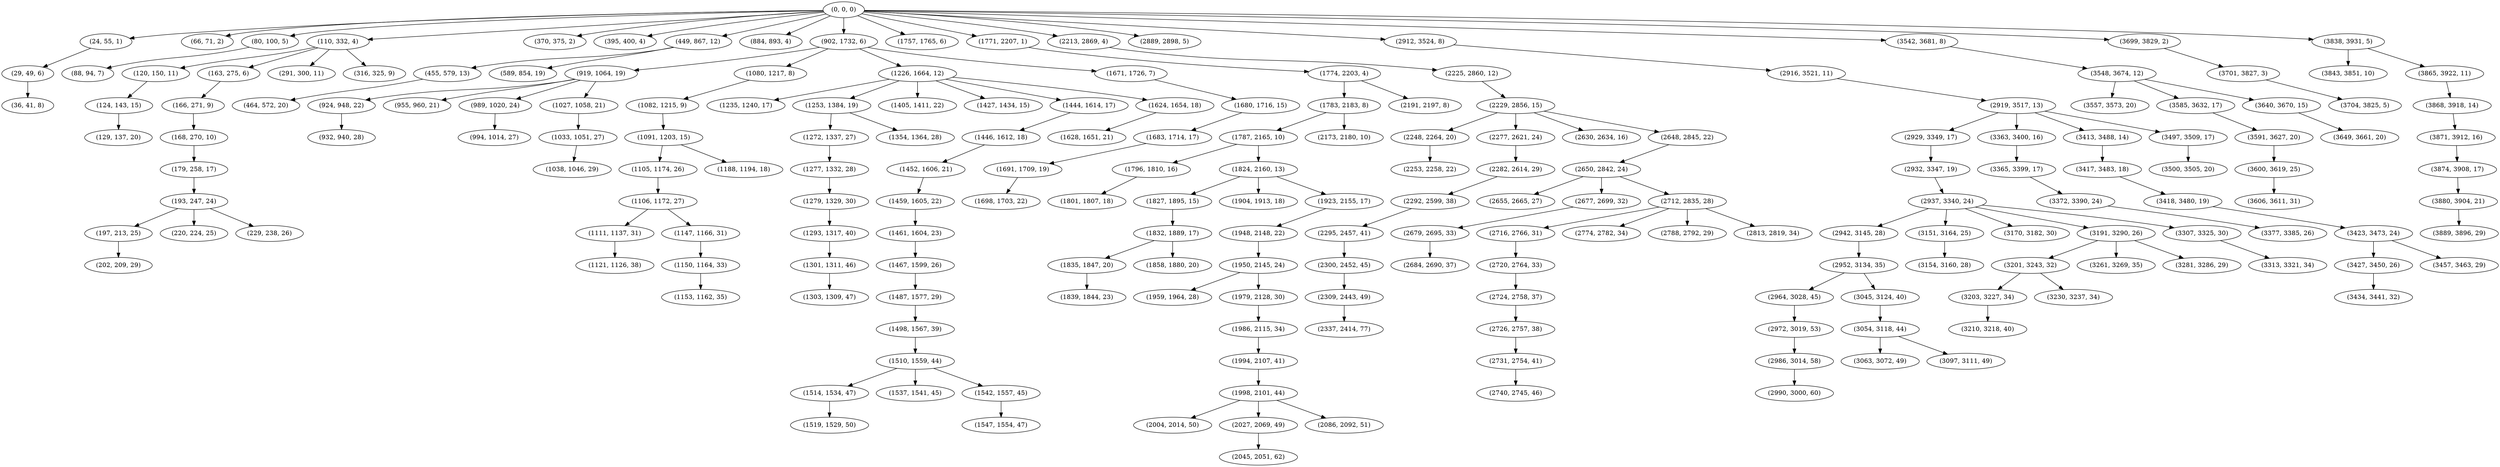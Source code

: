 digraph tree {
    "(0, 0, 0)";
    "(24, 55, 1)";
    "(29, 49, 6)";
    "(36, 41, 8)";
    "(66, 71, 2)";
    "(80, 100, 5)";
    "(88, 94, 7)";
    "(110, 332, 4)";
    "(120, 150, 11)";
    "(124, 143, 15)";
    "(129, 137, 20)";
    "(163, 275, 6)";
    "(166, 271, 9)";
    "(168, 270, 10)";
    "(179, 258, 17)";
    "(193, 247, 24)";
    "(197, 213, 25)";
    "(202, 209, 29)";
    "(220, 224, 25)";
    "(229, 238, 26)";
    "(291, 300, 11)";
    "(316, 325, 9)";
    "(370, 375, 2)";
    "(395, 400, 4)";
    "(449, 867, 12)";
    "(455, 579, 13)";
    "(464, 572, 20)";
    "(589, 854, 19)";
    "(884, 893, 4)";
    "(902, 1732, 6)";
    "(919, 1064, 19)";
    "(924, 948, 22)";
    "(932, 940, 28)";
    "(955, 960, 21)";
    "(989, 1020, 24)";
    "(994, 1014, 27)";
    "(1027, 1058, 21)";
    "(1033, 1051, 27)";
    "(1038, 1046, 29)";
    "(1080, 1217, 8)";
    "(1082, 1215, 9)";
    "(1091, 1203, 15)";
    "(1105, 1174, 26)";
    "(1106, 1172, 27)";
    "(1111, 1137, 31)";
    "(1121, 1126, 38)";
    "(1147, 1166, 31)";
    "(1150, 1164, 33)";
    "(1153, 1162, 35)";
    "(1188, 1194, 18)";
    "(1226, 1664, 12)";
    "(1235, 1240, 17)";
    "(1253, 1384, 19)";
    "(1272, 1337, 27)";
    "(1277, 1332, 28)";
    "(1279, 1329, 30)";
    "(1293, 1317, 40)";
    "(1301, 1311, 46)";
    "(1303, 1309, 47)";
    "(1354, 1364, 28)";
    "(1405, 1411, 22)";
    "(1427, 1434, 15)";
    "(1444, 1614, 17)";
    "(1446, 1612, 18)";
    "(1452, 1606, 21)";
    "(1459, 1605, 22)";
    "(1461, 1604, 23)";
    "(1467, 1599, 26)";
    "(1487, 1577, 29)";
    "(1498, 1567, 39)";
    "(1510, 1559, 44)";
    "(1514, 1534, 47)";
    "(1519, 1529, 50)";
    "(1537, 1541, 45)";
    "(1542, 1557, 45)";
    "(1547, 1554, 47)";
    "(1624, 1654, 18)";
    "(1628, 1651, 21)";
    "(1671, 1726, 7)";
    "(1680, 1716, 15)";
    "(1683, 1714, 17)";
    "(1691, 1709, 19)";
    "(1698, 1703, 22)";
    "(1757, 1765, 6)";
    "(1771, 2207, 1)";
    "(1774, 2203, 4)";
    "(1783, 2183, 8)";
    "(1787, 2165, 10)";
    "(1796, 1810, 16)";
    "(1801, 1807, 18)";
    "(1824, 2160, 13)";
    "(1827, 1895, 15)";
    "(1832, 1889, 17)";
    "(1835, 1847, 20)";
    "(1839, 1844, 23)";
    "(1858, 1880, 20)";
    "(1904, 1913, 18)";
    "(1923, 2155, 17)";
    "(1948, 2148, 22)";
    "(1950, 2145, 24)";
    "(1959, 1964, 28)";
    "(1979, 2128, 30)";
    "(1986, 2115, 34)";
    "(1994, 2107, 41)";
    "(1998, 2101, 44)";
    "(2004, 2014, 50)";
    "(2027, 2069, 49)";
    "(2045, 2051, 62)";
    "(2086, 2092, 51)";
    "(2173, 2180, 10)";
    "(2191, 2197, 8)";
    "(2213, 2869, 4)";
    "(2225, 2860, 12)";
    "(2229, 2856, 15)";
    "(2248, 2264, 20)";
    "(2253, 2258, 22)";
    "(2277, 2621, 24)";
    "(2282, 2614, 29)";
    "(2292, 2599, 38)";
    "(2295, 2457, 41)";
    "(2300, 2452, 45)";
    "(2309, 2443, 49)";
    "(2337, 2414, 77)";
    "(2630, 2634, 16)";
    "(2648, 2845, 22)";
    "(2650, 2842, 24)";
    "(2655, 2665, 27)";
    "(2677, 2699, 32)";
    "(2679, 2695, 33)";
    "(2684, 2690, 37)";
    "(2712, 2835, 28)";
    "(2716, 2766, 31)";
    "(2720, 2764, 33)";
    "(2724, 2758, 37)";
    "(2726, 2757, 38)";
    "(2731, 2754, 41)";
    "(2740, 2745, 46)";
    "(2774, 2782, 34)";
    "(2788, 2792, 29)";
    "(2813, 2819, 34)";
    "(2889, 2898, 5)";
    "(2912, 3524, 8)";
    "(2916, 3521, 11)";
    "(2919, 3517, 13)";
    "(2929, 3349, 17)";
    "(2932, 3347, 19)";
    "(2937, 3340, 24)";
    "(2942, 3145, 28)";
    "(2952, 3134, 35)";
    "(2964, 3028, 45)";
    "(2972, 3019, 53)";
    "(2986, 3014, 58)";
    "(2990, 3000, 60)";
    "(3045, 3124, 40)";
    "(3054, 3118, 44)";
    "(3063, 3072, 49)";
    "(3097, 3111, 49)";
    "(3151, 3164, 25)";
    "(3154, 3160, 28)";
    "(3170, 3182, 30)";
    "(3191, 3290, 26)";
    "(3201, 3243, 32)";
    "(3203, 3227, 34)";
    "(3210, 3218, 40)";
    "(3230, 3237, 34)";
    "(3261, 3269, 35)";
    "(3281, 3286, 29)";
    "(3307, 3325, 30)";
    "(3313, 3321, 34)";
    "(3363, 3400, 16)";
    "(3365, 3399, 17)";
    "(3372, 3390, 24)";
    "(3377, 3385, 26)";
    "(3413, 3488, 14)";
    "(3417, 3483, 18)";
    "(3418, 3480, 19)";
    "(3423, 3473, 24)";
    "(3427, 3450, 26)";
    "(3434, 3441, 32)";
    "(3457, 3463, 29)";
    "(3497, 3509, 17)";
    "(3500, 3505, 20)";
    "(3542, 3681, 8)";
    "(3548, 3674, 12)";
    "(3557, 3573, 20)";
    "(3585, 3632, 17)";
    "(3591, 3627, 20)";
    "(3600, 3619, 25)";
    "(3606, 3611, 31)";
    "(3640, 3670, 15)";
    "(3649, 3661, 20)";
    "(3699, 3829, 2)";
    "(3701, 3827, 3)";
    "(3704, 3825, 5)";
    "(3838, 3931, 5)";
    "(3843, 3851, 10)";
    "(3865, 3922, 11)";
    "(3868, 3918, 14)";
    "(3871, 3912, 16)";
    "(3874, 3908, 17)";
    "(3880, 3904, 21)";
    "(3889, 3896, 29)";
    "(0, 0, 0)" -> "(24, 55, 1)";
    "(0, 0, 0)" -> "(66, 71, 2)";
    "(0, 0, 0)" -> "(80, 100, 5)";
    "(0, 0, 0)" -> "(110, 332, 4)";
    "(0, 0, 0)" -> "(370, 375, 2)";
    "(0, 0, 0)" -> "(395, 400, 4)";
    "(0, 0, 0)" -> "(449, 867, 12)";
    "(0, 0, 0)" -> "(884, 893, 4)";
    "(0, 0, 0)" -> "(902, 1732, 6)";
    "(0, 0, 0)" -> "(1757, 1765, 6)";
    "(0, 0, 0)" -> "(1771, 2207, 1)";
    "(0, 0, 0)" -> "(2213, 2869, 4)";
    "(0, 0, 0)" -> "(2889, 2898, 5)";
    "(0, 0, 0)" -> "(2912, 3524, 8)";
    "(0, 0, 0)" -> "(3542, 3681, 8)";
    "(0, 0, 0)" -> "(3699, 3829, 2)";
    "(0, 0, 0)" -> "(3838, 3931, 5)";
    "(24, 55, 1)" -> "(29, 49, 6)";
    "(29, 49, 6)" -> "(36, 41, 8)";
    "(80, 100, 5)" -> "(88, 94, 7)";
    "(110, 332, 4)" -> "(120, 150, 11)";
    "(110, 332, 4)" -> "(163, 275, 6)";
    "(110, 332, 4)" -> "(291, 300, 11)";
    "(110, 332, 4)" -> "(316, 325, 9)";
    "(120, 150, 11)" -> "(124, 143, 15)";
    "(124, 143, 15)" -> "(129, 137, 20)";
    "(163, 275, 6)" -> "(166, 271, 9)";
    "(166, 271, 9)" -> "(168, 270, 10)";
    "(168, 270, 10)" -> "(179, 258, 17)";
    "(179, 258, 17)" -> "(193, 247, 24)";
    "(193, 247, 24)" -> "(197, 213, 25)";
    "(193, 247, 24)" -> "(220, 224, 25)";
    "(193, 247, 24)" -> "(229, 238, 26)";
    "(197, 213, 25)" -> "(202, 209, 29)";
    "(449, 867, 12)" -> "(455, 579, 13)";
    "(449, 867, 12)" -> "(589, 854, 19)";
    "(455, 579, 13)" -> "(464, 572, 20)";
    "(902, 1732, 6)" -> "(919, 1064, 19)";
    "(902, 1732, 6)" -> "(1080, 1217, 8)";
    "(902, 1732, 6)" -> "(1226, 1664, 12)";
    "(902, 1732, 6)" -> "(1671, 1726, 7)";
    "(919, 1064, 19)" -> "(924, 948, 22)";
    "(919, 1064, 19)" -> "(955, 960, 21)";
    "(919, 1064, 19)" -> "(989, 1020, 24)";
    "(919, 1064, 19)" -> "(1027, 1058, 21)";
    "(924, 948, 22)" -> "(932, 940, 28)";
    "(989, 1020, 24)" -> "(994, 1014, 27)";
    "(1027, 1058, 21)" -> "(1033, 1051, 27)";
    "(1033, 1051, 27)" -> "(1038, 1046, 29)";
    "(1080, 1217, 8)" -> "(1082, 1215, 9)";
    "(1082, 1215, 9)" -> "(1091, 1203, 15)";
    "(1091, 1203, 15)" -> "(1105, 1174, 26)";
    "(1091, 1203, 15)" -> "(1188, 1194, 18)";
    "(1105, 1174, 26)" -> "(1106, 1172, 27)";
    "(1106, 1172, 27)" -> "(1111, 1137, 31)";
    "(1106, 1172, 27)" -> "(1147, 1166, 31)";
    "(1111, 1137, 31)" -> "(1121, 1126, 38)";
    "(1147, 1166, 31)" -> "(1150, 1164, 33)";
    "(1150, 1164, 33)" -> "(1153, 1162, 35)";
    "(1226, 1664, 12)" -> "(1235, 1240, 17)";
    "(1226, 1664, 12)" -> "(1253, 1384, 19)";
    "(1226, 1664, 12)" -> "(1405, 1411, 22)";
    "(1226, 1664, 12)" -> "(1427, 1434, 15)";
    "(1226, 1664, 12)" -> "(1444, 1614, 17)";
    "(1226, 1664, 12)" -> "(1624, 1654, 18)";
    "(1253, 1384, 19)" -> "(1272, 1337, 27)";
    "(1253, 1384, 19)" -> "(1354, 1364, 28)";
    "(1272, 1337, 27)" -> "(1277, 1332, 28)";
    "(1277, 1332, 28)" -> "(1279, 1329, 30)";
    "(1279, 1329, 30)" -> "(1293, 1317, 40)";
    "(1293, 1317, 40)" -> "(1301, 1311, 46)";
    "(1301, 1311, 46)" -> "(1303, 1309, 47)";
    "(1444, 1614, 17)" -> "(1446, 1612, 18)";
    "(1446, 1612, 18)" -> "(1452, 1606, 21)";
    "(1452, 1606, 21)" -> "(1459, 1605, 22)";
    "(1459, 1605, 22)" -> "(1461, 1604, 23)";
    "(1461, 1604, 23)" -> "(1467, 1599, 26)";
    "(1467, 1599, 26)" -> "(1487, 1577, 29)";
    "(1487, 1577, 29)" -> "(1498, 1567, 39)";
    "(1498, 1567, 39)" -> "(1510, 1559, 44)";
    "(1510, 1559, 44)" -> "(1514, 1534, 47)";
    "(1510, 1559, 44)" -> "(1537, 1541, 45)";
    "(1510, 1559, 44)" -> "(1542, 1557, 45)";
    "(1514, 1534, 47)" -> "(1519, 1529, 50)";
    "(1542, 1557, 45)" -> "(1547, 1554, 47)";
    "(1624, 1654, 18)" -> "(1628, 1651, 21)";
    "(1671, 1726, 7)" -> "(1680, 1716, 15)";
    "(1680, 1716, 15)" -> "(1683, 1714, 17)";
    "(1683, 1714, 17)" -> "(1691, 1709, 19)";
    "(1691, 1709, 19)" -> "(1698, 1703, 22)";
    "(1771, 2207, 1)" -> "(1774, 2203, 4)";
    "(1774, 2203, 4)" -> "(1783, 2183, 8)";
    "(1774, 2203, 4)" -> "(2191, 2197, 8)";
    "(1783, 2183, 8)" -> "(1787, 2165, 10)";
    "(1783, 2183, 8)" -> "(2173, 2180, 10)";
    "(1787, 2165, 10)" -> "(1796, 1810, 16)";
    "(1787, 2165, 10)" -> "(1824, 2160, 13)";
    "(1796, 1810, 16)" -> "(1801, 1807, 18)";
    "(1824, 2160, 13)" -> "(1827, 1895, 15)";
    "(1824, 2160, 13)" -> "(1904, 1913, 18)";
    "(1824, 2160, 13)" -> "(1923, 2155, 17)";
    "(1827, 1895, 15)" -> "(1832, 1889, 17)";
    "(1832, 1889, 17)" -> "(1835, 1847, 20)";
    "(1832, 1889, 17)" -> "(1858, 1880, 20)";
    "(1835, 1847, 20)" -> "(1839, 1844, 23)";
    "(1923, 2155, 17)" -> "(1948, 2148, 22)";
    "(1948, 2148, 22)" -> "(1950, 2145, 24)";
    "(1950, 2145, 24)" -> "(1959, 1964, 28)";
    "(1950, 2145, 24)" -> "(1979, 2128, 30)";
    "(1979, 2128, 30)" -> "(1986, 2115, 34)";
    "(1986, 2115, 34)" -> "(1994, 2107, 41)";
    "(1994, 2107, 41)" -> "(1998, 2101, 44)";
    "(1998, 2101, 44)" -> "(2004, 2014, 50)";
    "(1998, 2101, 44)" -> "(2027, 2069, 49)";
    "(1998, 2101, 44)" -> "(2086, 2092, 51)";
    "(2027, 2069, 49)" -> "(2045, 2051, 62)";
    "(2213, 2869, 4)" -> "(2225, 2860, 12)";
    "(2225, 2860, 12)" -> "(2229, 2856, 15)";
    "(2229, 2856, 15)" -> "(2248, 2264, 20)";
    "(2229, 2856, 15)" -> "(2277, 2621, 24)";
    "(2229, 2856, 15)" -> "(2630, 2634, 16)";
    "(2229, 2856, 15)" -> "(2648, 2845, 22)";
    "(2248, 2264, 20)" -> "(2253, 2258, 22)";
    "(2277, 2621, 24)" -> "(2282, 2614, 29)";
    "(2282, 2614, 29)" -> "(2292, 2599, 38)";
    "(2292, 2599, 38)" -> "(2295, 2457, 41)";
    "(2295, 2457, 41)" -> "(2300, 2452, 45)";
    "(2300, 2452, 45)" -> "(2309, 2443, 49)";
    "(2309, 2443, 49)" -> "(2337, 2414, 77)";
    "(2648, 2845, 22)" -> "(2650, 2842, 24)";
    "(2650, 2842, 24)" -> "(2655, 2665, 27)";
    "(2650, 2842, 24)" -> "(2677, 2699, 32)";
    "(2650, 2842, 24)" -> "(2712, 2835, 28)";
    "(2677, 2699, 32)" -> "(2679, 2695, 33)";
    "(2679, 2695, 33)" -> "(2684, 2690, 37)";
    "(2712, 2835, 28)" -> "(2716, 2766, 31)";
    "(2712, 2835, 28)" -> "(2774, 2782, 34)";
    "(2712, 2835, 28)" -> "(2788, 2792, 29)";
    "(2712, 2835, 28)" -> "(2813, 2819, 34)";
    "(2716, 2766, 31)" -> "(2720, 2764, 33)";
    "(2720, 2764, 33)" -> "(2724, 2758, 37)";
    "(2724, 2758, 37)" -> "(2726, 2757, 38)";
    "(2726, 2757, 38)" -> "(2731, 2754, 41)";
    "(2731, 2754, 41)" -> "(2740, 2745, 46)";
    "(2912, 3524, 8)" -> "(2916, 3521, 11)";
    "(2916, 3521, 11)" -> "(2919, 3517, 13)";
    "(2919, 3517, 13)" -> "(2929, 3349, 17)";
    "(2919, 3517, 13)" -> "(3363, 3400, 16)";
    "(2919, 3517, 13)" -> "(3413, 3488, 14)";
    "(2919, 3517, 13)" -> "(3497, 3509, 17)";
    "(2929, 3349, 17)" -> "(2932, 3347, 19)";
    "(2932, 3347, 19)" -> "(2937, 3340, 24)";
    "(2937, 3340, 24)" -> "(2942, 3145, 28)";
    "(2937, 3340, 24)" -> "(3151, 3164, 25)";
    "(2937, 3340, 24)" -> "(3170, 3182, 30)";
    "(2937, 3340, 24)" -> "(3191, 3290, 26)";
    "(2937, 3340, 24)" -> "(3307, 3325, 30)";
    "(2942, 3145, 28)" -> "(2952, 3134, 35)";
    "(2952, 3134, 35)" -> "(2964, 3028, 45)";
    "(2952, 3134, 35)" -> "(3045, 3124, 40)";
    "(2964, 3028, 45)" -> "(2972, 3019, 53)";
    "(2972, 3019, 53)" -> "(2986, 3014, 58)";
    "(2986, 3014, 58)" -> "(2990, 3000, 60)";
    "(3045, 3124, 40)" -> "(3054, 3118, 44)";
    "(3054, 3118, 44)" -> "(3063, 3072, 49)";
    "(3054, 3118, 44)" -> "(3097, 3111, 49)";
    "(3151, 3164, 25)" -> "(3154, 3160, 28)";
    "(3191, 3290, 26)" -> "(3201, 3243, 32)";
    "(3191, 3290, 26)" -> "(3261, 3269, 35)";
    "(3191, 3290, 26)" -> "(3281, 3286, 29)";
    "(3201, 3243, 32)" -> "(3203, 3227, 34)";
    "(3201, 3243, 32)" -> "(3230, 3237, 34)";
    "(3203, 3227, 34)" -> "(3210, 3218, 40)";
    "(3307, 3325, 30)" -> "(3313, 3321, 34)";
    "(3363, 3400, 16)" -> "(3365, 3399, 17)";
    "(3365, 3399, 17)" -> "(3372, 3390, 24)";
    "(3372, 3390, 24)" -> "(3377, 3385, 26)";
    "(3413, 3488, 14)" -> "(3417, 3483, 18)";
    "(3417, 3483, 18)" -> "(3418, 3480, 19)";
    "(3418, 3480, 19)" -> "(3423, 3473, 24)";
    "(3423, 3473, 24)" -> "(3427, 3450, 26)";
    "(3423, 3473, 24)" -> "(3457, 3463, 29)";
    "(3427, 3450, 26)" -> "(3434, 3441, 32)";
    "(3497, 3509, 17)" -> "(3500, 3505, 20)";
    "(3542, 3681, 8)" -> "(3548, 3674, 12)";
    "(3548, 3674, 12)" -> "(3557, 3573, 20)";
    "(3548, 3674, 12)" -> "(3585, 3632, 17)";
    "(3548, 3674, 12)" -> "(3640, 3670, 15)";
    "(3585, 3632, 17)" -> "(3591, 3627, 20)";
    "(3591, 3627, 20)" -> "(3600, 3619, 25)";
    "(3600, 3619, 25)" -> "(3606, 3611, 31)";
    "(3640, 3670, 15)" -> "(3649, 3661, 20)";
    "(3699, 3829, 2)" -> "(3701, 3827, 3)";
    "(3701, 3827, 3)" -> "(3704, 3825, 5)";
    "(3838, 3931, 5)" -> "(3843, 3851, 10)";
    "(3838, 3931, 5)" -> "(3865, 3922, 11)";
    "(3865, 3922, 11)" -> "(3868, 3918, 14)";
    "(3868, 3918, 14)" -> "(3871, 3912, 16)";
    "(3871, 3912, 16)" -> "(3874, 3908, 17)";
    "(3874, 3908, 17)" -> "(3880, 3904, 21)";
    "(3880, 3904, 21)" -> "(3889, 3896, 29)";
}
